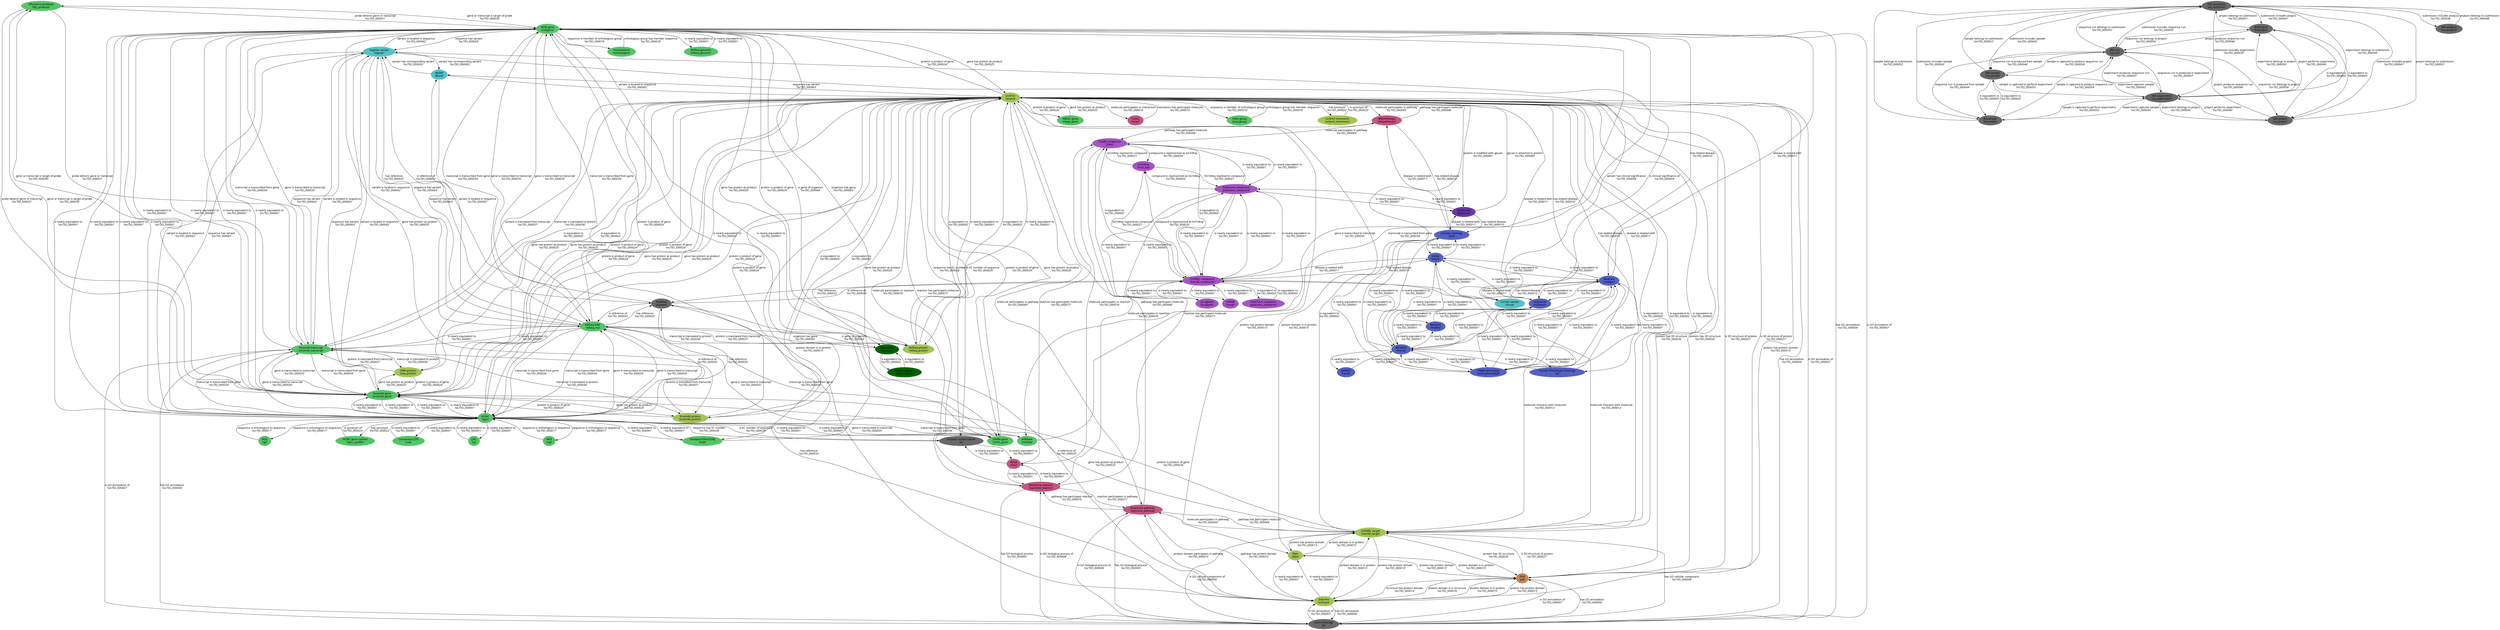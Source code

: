 digraph togoid {
  node [
    style = "filled",
    color = "white",
    fontname = "Migu 1M"
  ];
  edge [
    fontname = "Migu 1M"
  ];

  "Affymetrix probeset
'affy_probeset'" [fillcolor = "#53C666"] ;
  "NCBI gene
'ncbigene'" [fillcolor = "#53C666"] ;
  "ChEBI compound
'chebi'" [fillcolor = "#A853C6"] ;
  "InChIKey
'inchi_key'" [fillcolor = "#A853C6"] ;
  "ChEMBL compound
'chembl_compound'" [fillcolor = "#A853C6"] ;
  "ChEMBL target
'chembl_target'" [fillcolor = "#A2C653"] ;
  "DrugBank
'drugbank'" [fillcolor = "#A853C6"] ;
  "HMDB
'hmdb'" [fillcolor = "#A853C6"] ;
  "MeSH
'mesh'" [fillcolor = "#5361C6"] ;
  "PubChem compound
'pubchem_compound'" [fillcolor = "#A853C6"] ;
  "PubChem substance
'pubchem_substance'" [fillcolor = "#A853C6"] ;
  "PubMed
'pubmed'" [fillcolor = "#696969"] ;
  "Ensembl gene
'ensembl_gene'" [fillcolor = "#53C666"] ;
  "Gene ontology
'go'" [fillcolor = "#696969"] ;
  "InterPro
'interpro'" [fillcolor = "#A2C653"] ;
  "PDB
'pdb'" [fillcolor = "#C68753"] ;
  "Pfam
'pfam'" [fillcolor = "#A2C653"] ;
  "Reactome pathway
'reactome_pathway'" [fillcolor = "#C65381"] ;
  "UniProt
'uniprot'" [fillcolor = "#A2C653"] ;
  "ClinVar variant
'clinvar'" [fillcolor = "#53C3C6"] ;
  "MedGen
'medgen'" [fillcolor = "#5361C6"] ;
  "Disease ontology
'doid'" [fillcolor = "#5361C6"] ;
  "OMIM phenotype
'omim_phenotype'" [fillcolor = "#5361C6"] ;
  "Ensembl protein
'ensembl_protein'" [fillcolor = "#A2C653"] ;
  "Ensembl transcript
'ensembl_transcript'" [fillcolor = "#53C666"] ;
  "HGNC
'hgnc'" [fillcolor = "#53C666"] ;
  "RefSeq RNA
'refseq_rna'" [fillcolor = "#53C666"] ;
  "GlyTouCan
'glytoucan'" [fillcolor = "#673AA6"] ;
  "Consensus CDS
'ccds'" [fillcolor = "#53C666"] ;
  "Enzyme nomenclature
'ec'" [fillcolor = "#696969"] ;
  "HGNC gene symbol
'hgnc_symbol'" [fillcolor = "#53C666"] ;
  "GenBank/ENA/DDBJ
'insdc'" [fillcolor = "#53C666"] ;
  "LRG
'lrg'" [fillcolor = "#53C666"] ;
  "MGI
'mgi'" [fillcolor = "#53C666"] ;
  "miRBase
'mirbase'" [fillcolor = "#53C666"] ;
  "OMIM gene
'omim_gene'" [fillcolor = "#53C666"] ;
  "RGD
'rgd'" [fillcolor = "#53C666"] ;
  "HomoloGene
'homologene'" [fillcolor = "#53C666"] ;
  "MBGD gene
'mbgd_gene'" [fillcolor = "#53C666"] ;
  "MBGD organism
'mbgd_organism'" [fillcolor = "#006400"] ;
  "Taxonomy
'taxonomy'" [fillcolor = "#006400"] ;
  "Human Phenotype Ontology
'hp'" [fillcolor = "#5361C6"] ;
  "MONDO
'mondo'" [fillcolor = "#5361C6"] ;
  "Orphanet
'orphanet'" [fillcolor = "#5361C6"] ;
  "MedDRA
'meddra'" [fillcolor = "#5361C6"] ;
  "NANDO
'nando'" [fillcolor = "#5361C6"] ;
  "RefSeq genomic
'refseq_genomic'" [fillcolor = "#53C666"] ;
  "RefSeq protein
'refseq_protein'" [fillcolor = "#A2C653"] ;
  "OMA protein
'oma_protein'" [fillcolor = "#A2C653"] ;
  "Reactome reaction
'reactome_reaction'" [fillcolor = "#C65381"] ;
  "dbSNP
'dbsnp'" [fillcolor = "#53C3C6"] ;
  "Rhea
'rhea'" [fillcolor = "#C65381"] ;
  "SRA accession
'sra_accession'" [fillcolor = "#696969"] ;
  "BioProject
'bioproject'" [fillcolor = "#696969"] ;
  "BioSample
'biosample'" [fillcolor = "#696969"] ;
  "SRA analysis
'sra_analysis'" [fillcolor = "#696969"] ;
  "SRA experiment
'sra_experiment'" [fillcolor = "#696969"] ;
  "SRA project
'sra_project'" [fillcolor = "#696969"] ;
  "SRA run
'sra_run'" [fillcolor = "#696969"] ;
  "SRA sample
'sra_sample'" [fillcolor = "#696969"] ;
  "TogoVar variant
'togovar'" [fillcolor = "#53C3C6"] ;
  "IntAct
'intact'" [fillcolor = "#C65381"] ;
  "OMA group
'oma_group'" [fillcolor = "#53C666"] ;
  "UniProt mnemonic
'uniprot_mnemonic'" [fillcolor = "#A2C653"] ;
  "WikiPathways
'wikipathways'" [fillcolor = "#C65381"] ;

  "Affymetrix probeset
'affy_probeset'" -> "NCBI gene
'ncbigene'" [ label = "probe detects gene or transcript
'tio:TIO_000031'"  ] ;
  "NCBI gene
'ncbigene'" -> "Affymetrix probeset
'affy_probeset'" [ label = "gene or transcript is target of probe
'tio:TIO_000030'"  ] ;
  "ChEBI compound
'chebi'" -> "InChIKey
'inchi_key'" [ label = "compound is represented as InChIKey
'tio:TIO_000020'"  ] ;
  "InChIKey
'inchi_key'" -> "ChEBI compound
'chebi'" [ label = "InChIKey represents compound
'tio:TIO_000021'"  ] ;
  "ChEMBL compound
'chembl_compound'" -> "ChEBI compound
'chebi'" [ label = "is equivalent to
'tio:TIO_000002'"  ] ;
  "ChEBI compound
'chebi'" -> "ChEMBL compound
'chembl_compound'" [ label = "is equivalent to
'tio:TIO_000002'"  ] ;
  "ChEMBL compound
'chembl_compound'" -> "ChEMBL target
'chembl_target'" [ label = "molecule interacts with molecule
'tio:TIO_000012'"  ] ;
  "ChEMBL target
'chembl_target'" -> "ChEMBL compound
'chembl_compound'" [ label = "molecule interacts with molecule
'tio:TIO_000012'"  ] ;
  "ChEMBL compound
'chembl_compound'" -> "DrugBank
'drugbank'" [ label = "is nearly equivalent to
'tio:TIO_000001'"  ] ;
  "DrugBank
'drugbank'" -> "ChEMBL compound
'chembl_compound'" [ label = "is nearly equivalent to
'tio:TIO_000001'"  ] ;
  "ChEMBL compound
'chembl_compound'" -> "HMDB
'hmdb'" [ label = "is nearly equivalent to
'tio:TIO_000001'"  ] ;
  "HMDB
'hmdb'" -> "ChEMBL compound
'chembl_compound'" [ label = "is nearly equivalent to
'tio:TIO_000001'"  ] ;
  "ChEMBL compound
'chembl_compound'" -> "InChIKey
'inchi_key'" [ label = "compound is represented as InChIKey
'tio:TIO_000020'"  ] ;
  "InChIKey
'inchi_key'" -> "ChEMBL compound
'chembl_compound'" [ label = "InChIKey represents compound
'tio:TIO_000021'"  ] ;
  "ChEMBL compound
'chembl_compound'" -> "MeSH
'mesh'" [ label = "has related disease
'tio:TIO_000010'"  ] ;
  "MeSH
'mesh'" -> "ChEMBL compound
'chembl_compound'" [ label = "disease is related with
'tio:TIO_000011'"  ] ;
  "ChEMBL compound
'chembl_compound'" -> "PubChem compound
'pubchem_compound'" [ label = "is nearly equivalent to
'tio:TIO_000001'"  ] ;
  "PubChem compound
'pubchem_compound'" -> "ChEMBL compound
'chembl_compound'" [ label = "is nearly equivalent to
'tio:TIO_000001'"  ] ;
  "ChEMBL compound
'chembl_compound'" -> "PubChem substance
'pubchem_substance'" [ label = "is equivalent to
'tio:TIO_000002'"  ] ;
  "PubChem substance
'pubchem_substance'" -> "ChEMBL compound
'chembl_compound'" [ label = "is equivalent to
'tio:TIO_000002'"  ] ;
  "ChEMBL compound
'chembl_compound'" -> "PubMed
'pubmed'" [ label = "has reference
'tio:TIO_000032'"  ] ;
  "PubMed
'pubmed'" -> "ChEMBL compound
'chembl_compound'" [ label = "is reference of
'tio:TIO_000033'"  ] ;
  "ChEMBL target
'chembl_target'" -> "Ensembl gene
'ensembl_gene'" [ label = "protein is product of gene
'tio:TIO_000024'"  ] ;
  "Ensembl gene
'ensembl_gene'" -> "ChEMBL target
'chembl_target'" [ label = "gene has protein as product
'tio:TIO_000025'"  ] ;
  "ChEMBL target
'chembl_target'" -> "Gene ontology
'go'" [ label = "has GO cellular component
'tio:TIO_000006'"  ] ;
  "Gene ontology
'go'" -> "ChEMBL target
'chembl_target'" [ label = "is GO cellular component of
'tio:TIO_000009'"  ] ;
  "ChEMBL target
'chembl_target'" -> "InterPro
'interpro'" [ label = "protein has protein domain
'tio:TIO_000013'"  ] ;
  "InterPro
'interpro'" -> "ChEMBL target
'chembl_target'" [ label = "protein domain is in protein
'tio:TIO_000015'"  ] ;
  "ChEMBL target
'chembl_target'" -> "PDB
'pdb'" [ label = "protein has 3D structure
'tio:TIO_000026'"  ] ;
  "PDB
'pdb'" -> "ChEMBL target
'chembl_target'" [ label = "is 3D structure of protein
'tio:TIO_000027'"  ] ;
  "ChEMBL target
'chembl_target'" -> "Pfam
'pfam'" [ label = "protein has protein domain
'tio:TIO_000013'"  ] ;
  "Pfam
'pfam'" -> "ChEMBL target
'chembl_target'" [ label = "protein domain is in protein
'tio:TIO_000015'"  ] ;
  "ChEMBL target
'chembl_target'" -> "Reactome pathway
'reactome_pathway'" [ label = "molecule participates in pathway
'tio:TIO_000069'"  ] ;
  "Reactome pathway
'reactome_pathway'" -> "ChEMBL target
'chembl_target'" [ label = "pathway has participant molecule
'tio:TIO_000068'"  ] ;
  "ChEMBL target
'chembl_target'" -> "UniProt
'uniprot'" [ label = "is equivalent to
'tio:TIO_000002'"  ] ;
  "UniProt
'uniprot'" -> "ChEMBL target
'chembl_target'" [ label = "is equivalent to
'tio:TIO_000002'"  ] ;
  "ClinVar variant
'clinvar'" -> "MedGen
'medgen'" [ label = "has related disease
'tio:TIO_000010'"  ] ;
  "MedGen
'medgen'" -> "ClinVar variant
'clinvar'" [ label = "disease is related with
'tio:TIO_000011'"  ] ;
  "Disease ontology
'doid'" -> "MeSH
'mesh'" [ label = "is nearly equivalent to
'tio:TIO_000001'"  ] ;
  "MeSH
'mesh'" -> "Disease ontology
'doid'" [ label = "is nearly equivalent to
'tio:TIO_000001'"  ] ;
  "Disease ontology
'doid'" -> "OMIM phenotype
'omim_phenotype'" [ label = "is nearly equivalent to
'tio:TIO_000001'"  ] ;
  "OMIM phenotype
'omim_phenotype'" -> "Disease ontology
'doid'" [ label = "is nearly equivalent to
'tio:TIO_000001'"  ] ;
  "Ensembl gene
'ensembl_gene'" -> "Affymetrix probeset
'affy_probeset'" [ label = "gene or transcript is target of probe
'tio:TIO_000030'"  ] ;
  "Affymetrix probeset
'affy_probeset'" -> "Ensembl gene
'ensembl_gene'" [ label = "probe detects gene or transcript
'tio:TIO_000031'"  ] ;
  "Ensembl gene
'ensembl_gene'" -> "Ensembl protein
'ensembl_protein'" [ label = "gene has protein as product
'tio:TIO_000025'"  ] ;
  "Ensembl protein
'ensembl_protein'" -> "Ensembl gene
'ensembl_gene'" [ label = "protein is product of gene
'tio:TIO_000024'"  ] ;
  "Ensembl gene
'ensembl_gene'" -> "Ensembl transcript
'ensembl_transcript'" [ label = "gene is transcribed to transcript
'tio:TIO_000035'"  ] ;
  "Ensembl transcript
'ensembl_transcript'" -> "Ensembl gene
'ensembl_gene'" [ label = "transcript is transcribed from gene
'tio:TIO_000034'"  ] ;
  "Ensembl gene
'ensembl_gene'" -> "HGNC
'hgnc'" [ label = "is nearly equivalent to
'tio:TIO_000001'"  ] ;
  "HGNC
'hgnc'" -> "Ensembl gene
'ensembl_gene'" [ label = "is nearly equivalent to
'tio:TIO_000001'"  ] ;
  "Ensembl gene
'ensembl_gene'" -> "NCBI gene
'ncbigene'" [ label = "is nearly equivalent to
'tio:TIO_000001'"  ] ;
  "NCBI gene
'ncbigene'" -> "Ensembl gene
'ensembl_gene'" [ label = "is nearly equivalent to
'tio:TIO_000001'"  ] ;
  "Ensembl gene
'ensembl_gene'" -> "UniProt
'uniprot'" [ label = "gene has protein as product
'tio:TIO_000025'"  ] ;
  "UniProt
'uniprot'" -> "Ensembl gene
'ensembl_gene'" [ label = "protein is product of gene
'tio:TIO_000024'"  ] ;
  "Ensembl protein
'ensembl_protein'" -> "Ensembl transcript
'ensembl_transcript'" [ label = "protein is translated from transcript
'tio:TIO_000037'"  ] ;
  "Ensembl transcript
'ensembl_transcript'" -> "Ensembl protein
'ensembl_protein'" [ label = "transcript is translated to protein
'tio:TIO_000036'"  ] ;
  "Ensembl transcript
'ensembl_transcript'" -> "Affymetrix probeset
'affy_probeset'" [ label = "gene or transcript is target of probe
'tio:TIO_000030'"  ] ;
  "Affymetrix probeset
'affy_probeset'" -> "Ensembl transcript
'ensembl_transcript'" [ label = "probe detects gene or transcript
'tio:TIO_000031'"  ] ;
  "Ensembl transcript
'ensembl_transcript'" -> "Gene ontology
'go'" [ label = "has GO annotation
'tio:TIO_000004'"  ] ;
  "Gene ontology
'go'" -> "Ensembl transcript
'ensembl_transcript'" [ label = "is GO annotation of
'tio:TIO_000007'"  ] ;
  "Ensembl transcript
'ensembl_transcript'" -> "HGNC
'hgnc'" [ label = "transcript is transcribed from gene
'tio:TIO_000034'"  ] ;
  "HGNC
'hgnc'" -> "Ensembl transcript
'ensembl_transcript'" [ label = "gene is transcribed to transcript
'tio:TIO_000035'"  ] ;
  "Ensembl transcript
'ensembl_transcript'" -> "RefSeq RNA
'refseq_rna'" [ label = "is nearly equivalent to
'tio:TIO_000001'"  ] ;
  "RefSeq RNA
'refseq_rna'" -> "Ensembl transcript
'ensembl_transcript'" [ label = "is nearly equivalent to
'tio:TIO_000001'"  ] ;
  "GlyTouCan
'glytoucan'" -> "Disease ontology
'doid'" [ label = "has related disease
'tio:TIO_000010'"  ] ;
  "Disease ontology
'doid'" -> "GlyTouCan
'glytoucan'" [ label = "disease is related with
'tio:TIO_000011'"  ] ;
  "GlyTouCan
'glytoucan'" -> "UniProt
'uniprot'" [ label = "glycan is attached to protein
'tio:TIO_000060'"  ] ;
  "UniProt
'uniprot'" -> "GlyTouCan
'glytoucan'" [ label = "protein is modified with glycan
'tio:TIO_000061'"  ] ;
  "HGNC
'hgnc'" -> "Consensus CDS
'ccds'" [ label = "is nearly equivalent to
'tio:TIO_000001'"  ] ;
  "Consensus CDS
'ccds'" -> "HGNC
'hgnc'" [ label = "is nearly equivalent to
'tio:TIO_000001'"  ] ;
  "HGNC
'hgnc'" -> "Enzyme nomenclature
'ec'" [ label = "sequence has EC number
'tio:TIO_000028'"  ] ;
  "Enzyme nomenclature
'ec'" -> "HGNC
'hgnc'" [ label = "is EC number of sequence
'tio:TIO_000029'"  ] ;
  "HGNC
'hgnc'" -> "Ensembl gene
'ensembl_gene'" [ label = "is nearly equivalent to
'tio:TIO_000001'"  ] ;
  "Ensembl gene
'ensembl_gene'" -> "HGNC
'hgnc'" [ label = "is nearly equivalent to
'tio:TIO_000001'"  ] ;
  "HGNC
'hgnc'" -> "HGNC gene symbol
'hgnc_symbol'" [ label = "has synonym
'tio:TIO_000022'"  ] ;
  "HGNC gene symbol
'hgnc_symbol'" -> "HGNC
'hgnc'" [ label = "is synonym of
'tio:TIO_000023'"  ] ;
  "HGNC
'hgnc'" -> "GenBank/ENA/DDBJ
'insdc'" [ label = "is nearly equivalent to
'tio:TIO_000001'"  ] ;
  "GenBank/ENA/DDBJ
'insdc'" -> "HGNC
'hgnc'" [ label = "is nearly equivalent to
'tio:TIO_000001'"  ] ;
  "HGNC
'hgnc'" -> "LRG
'lrg'" [ label = "is nearly equivalent to
'tio:TIO_000001'"  ] ;
  "LRG
'lrg'" -> "HGNC
'hgnc'" [ label = "is nearly equivalent to
'tio:TIO_000001'"  ] ;
  "HGNC
'hgnc'" -> "MGI
'mgi'" [ label = "sequence is orthologous to sequence
'tio:TIO_000017'"  ] ;
  "MGI
'mgi'" -> "HGNC
'hgnc'" [ label = "sequence is orthologous to sequence
'tio:TIO_000017'"  ] ;
  "HGNC
'hgnc'" -> "miRBase
'mirbase'" [ label = "gene is transcribed to transcript
'tio:TIO_000035'"  ] ;
  "miRBase
'mirbase'" -> "HGNC
'hgnc'" [ label = "transcript is transcribed from gene
'tio:TIO_000034'"  ] ;
  "HGNC
'hgnc'" -> "NCBI gene
'ncbigene'" [ label = "is nearly equivalent to
'tio:TIO_000001'"  ] ;
  "NCBI gene
'ncbigene'" -> "HGNC
'hgnc'" [ label = "is nearly equivalent to
'tio:TIO_000001'"  ] ;
  "HGNC
'hgnc'" -> "OMIM gene
'omim_gene'" [ label = "is nearly equivalent to
'tio:TIO_000001'"  ] ;
  "OMIM gene
'omim_gene'" -> "HGNC
'hgnc'" [ label = "is nearly equivalent to
'tio:TIO_000001'"  ] ;
  "HGNC
'hgnc'" -> "PubMed
'pubmed'" [ label = "has reference
'tio:TIO_000032'"  ] ;
  "PubMed
'pubmed'" -> "HGNC
'hgnc'" [ label = "is reference of
'tio:TIO_000033'"  ] ;
  "HGNC
'hgnc'" -> "RefSeq RNA
'refseq_rna'" [ label = "gene is transcribed to transcript
'tio:TIO_000035'"  ] ;
  "RefSeq RNA
'refseq_rna'" -> "HGNC
'hgnc'" [ label = "transcript is transcribed from gene
'tio:TIO_000034'"  ] ;
  "HGNC
'hgnc'" -> "RGD
'rgd'" [ label = "sequence is orthologous to sequence
'tio:TIO_000017'"  ] ;
  "RGD
'rgd'" -> "HGNC
'hgnc'" [ label = "sequence is orthologous to sequence
'tio:TIO_000017'"  ] ;
  "HGNC
'hgnc'" -> "UniProt
'uniprot'" [ label = "gene has protein as product
'tio:TIO_000025'"  ] ;
  "UniProt
'uniprot'" -> "HGNC
'hgnc'" [ label = "protein is product of gene
'tio:TIO_000024'"  ] ;
  "HomoloGene
'homologene'" -> "NCBI gene
'ncbigene'" [ label = "orthologous group has member sequence
'tio:TIO_000018'"  ] ;
  "NCBI gene
'ncbigene'" -> "HomoloGene
'homologene'" [ label = "sequence is member of orthologous group
'tio:TIO_000019'"  ] ;
  "InterPro
'interpro'" -> "Gene ontology
'go'" [ label = "has GO annotation
'tio:TIO_000004'"  ] ;
  "Gene ontology
'go'" -> "InterPro
'interpro'" [ label = "is GO annotation of
'tio:TIO_000007'"  ] ;
  "InterPro
'interpro'" -> "PDB
'pdb'" [ label = "protein domain is in structure
'tio:TIO_000016'"  ] ;
  "PDB
'pdb'" -> "InterPro
'interpro'" [ label = "structure has protein domain
'tio:TIO_000014'"  ] ;
  "InterPro
'interpro'" -> "Pfam
'pfam'" [ label = "is nearly equivalent to
'tio:TIO_000001'"  ] ;
  "Pfam
'pfam'" -> "InterPro
'interpro'" [ label = "is nearly equivalent to
'tio:TIO_000001'"  ] ;
  "InterPro
'interpro'" -> "PubMed
'pubmed'" [ label = "has reference
'tio:TIO_000032'"  ] ;
  "PubMed
'pubmed'" -> "InterPro
'interpro'" [ label = "is reference of
'tio:TIO_000033'"  ] ;
  "InterPro
'interpro'" -> "Reactome pathway
'reactome_pathway'" [ label = "protein domain participates in pathway
'tio:TIO_000073'"  ] ;
  "Reactome pathway
'reactome_pathway'" -> "InterPro
'interpro'" [ label = "pathway has protein domain
'tio:TIO_000072'"  ] ;
  "InterPro
'interpro'" -> "UniProt
'uniprot'" [ label = "protein domain is in protein
'tio:TIO_000015'"  ] ;
  "UniProt
'uniprot'" -> "InterPro
'interpro'" [ label = "protein has protein domain
'tio:TIO_000013'"  ] ;
  "MBGD gene
'mbgd_gene'" -> "UniProt
'uniprot'" [ label = "gene has protein as product
'tio:TIO_000025'"  ] ;
  "UniProt
'uniprot'" -> "MBGD gene
'mbgd_gene'" [ label = "protein is product of gene
'tio:TIO_000024'"  ] ;
  "MBGD organism
'mbgd_organism'" -> "Taxonomy
'taxonomy'" [ label = "is equivalent to
'tio:TIO_000002'"  ] ;
  "Taxonomy
'taxonomy'" -> "MBGD organism
'mbgd_organism'" [ label = "is equivalent to
'tio:TIO_000002'"  ] ;
  "MedGen
'medgen'" -> "Human Phenotype Ontology
'hp'" [ label = "is nearly equivalent to
'tio:TIO_000001'"  ] ;
  "Human Phenotype Ontology
'hp'" -> "MedGen
'medgen'" [ label = "is nearly equivalent to
'tio:TIO_000001'"  ] ;
  "MedGen
'medgen'" -> "MeSH
'mesh'" [ label = "is nearly equivalent to
'tio:TIO_000001'"  ] ;
  "MeSH
'mesh'" -> "MedGen
'medgen'" [ label = "is nearly equivalent to
'tio:TIO_000001'"  ] ;
  "MedGen
'medgen'" -> "MONDO
'mondo'" [ label = "is nearly equivalent to
'tio:TIO_000001'"  ] ;
  "MONDO
'mondo'" -> "MedGen
'medgen'" [ label = "is nearly equivalent to
'tio:TIO_000001'"  ] ;
  "MedGen
'medgen'" -> "NCBI gene
'ncbigene'" [ label = "disease is related with
'tio:TIO_000011'"  ] ;
  "NCBI gene
'ncbigene'" -> "MedGen
'medgen'" [ label = "has related disease
'tio:TIO_000010'"  ] ;
  "MedGen
'medgen'" -> "OMIM phenotype
'omim_phenotype'" [ label = "is nearly equivalent to
'tio:TIO_000001'"  ] ;
  "OMIM phenotype
'omim_phenotype'" -> "MedGen
'medgen'" [ label = "is nearly equivalent to
'tio:TIO_000001'"  ] ;
  "MedGen
'medgen'" -> "Orphanet
'orphanet'" [ label = "is nearly equivalent to
'tio:TIO_000001'"  ] ;
  "Orphanet
'orphanet'" -> "MedGen
'medgen'" [ label = "is nearly equivalent to
'tio:TIO_000001'"  ] ;
  "MONDO
'mondo'" -> "Disease ontology
'doid'" [ label = "is nearly equivalent to
'tio:TIO_000001'"  ] ;
  "Disease ontology
'doid'" -> "MONDO
'mondo'" [ label = "is nearly equivalent to
'tio:TIO_000001'"  ] ;
  "MONDO
'mondo'" -> "Human Phenotype Ontology
'hp'" [ label = "is nearly equivalent to
'tio:TIO_000001'"  ] ;
  "Human Phenotype Ontology
'hp'" -> "MONDO
'mondo'" [ label = "is nearly equivalent to
'tio:TIO_000001'"  ] ;
  "MONDO
'mondo'" -> "MedDRA
'meddra'" [ label = "is nearly equivalent to
'tio:TIO_000001'"  ] ;
  "MedDRA
'meddra'" -> "MONDO
'mondo'" [ label = "is nearly equivalent to
'tio:TIO_000001'"  ] ;
  "MONDO
'mondo'" -> "MeSH
'mesh'" [ label = "is nearly equivalent to
'tio:TIO_000001'"  ] ;
  "MeSH
'mesh'" -> "MONDO
'mondo'" [ label = "is nearly equivalent to
'tio:TIO_000001'"  ] ;
  "MONDO
'mondo'" -> "OMIM phenotype
'omim_phenotype'" [ label = "is nearly equivalent to
'tio:TIO_000001'"  ] ;
  "OMIM phenotype
'omim_phenotype'" -> "MONDO
'mondo'" [ label = "is nearly equivalent to
'tio:TIO_000001'"  ] ;
  "MONDO
'mondo'" -> "Orphanet
'orphanet'" [ label = "is nearly equivalent to
'tio:TIO_000001'"  ] ;
  "Orphanet
'orphanet'" -> "MONDO
'mondo'" [ label = "is nearly equivalent to
'tio:TIO_000001'"  ] ;
  "NANDO
'nando'" -> "MONDO
'mondo'" [ label = "is nearly equivalent to
'tio:TIO_000001'"  ] ;
  "MONDO
'mondo'" -> "NANDO
'nando'" [ label = "is nearly equivalent to
'tio:TIO_000001'"  ] ;
  "NCBI gene
'ncbigene'" -> "Ensembl gene
'ensembl_gene'" [ label = "is nearly equivalent to
'tio:TIO_000001'"  ] ;
  "Ensembl gene
'ensembl_gene'" -> "NCBI gene
'ncbigene'" [ label = "is nearly equivalent to
'tio:TIO_000001'"  ] ;
  "NCBI gene
'ncbigene'" -> "Ensembl protein
'ensembl_protein'" [ label = "gene has protein as product
'tio:TIO_000025'"  ] ;
  "Ensembl protein
'ensembl_protein'" -> "NCBI gene
'ncbigene'" [ label = "protein is product of gene
'tio:TIO_000024'"  ] ;
  "NCBI gene
'ncbigene'" -> "Ensembl transcript
'ensembl_transcript'" [ label = "gene is transcribed to transcript
'tio:TIO_000035'"  ] ;
  "Ensembl transcript
'ensembl_transcript'" -> "NCBI gene
'ncbigene'" [ label = "transcript is transcribed from gene
'tio:TIO_000034'"  ] ;
  "NCBI gene
'ncbigene'" -> "Gene ontology
'go'" [ label = "has GO annotation
'tio:TIO_000004'"  ] ;
  "Gene ontology
'go'" -> "NCBI gene
'ncbigene'" [ label = "is GO annotation of
'tio:TIO_000007'"  ] ;
  "NCBI gene
'ncbigene'" -> "HGNC
'hgnc'" [ label = "is nearly equivalent to
'tio:TIO_000001'"  ] ;
  "HGNC
'hgnc'" -> "NCBI gene
'ncbigene'" [ label = "is nearly equivalent to
'tio:TIO_000001'"  ] ;
  "NCBI gene
'ncbigene'" -> "miRBase
'mirbase'" [ label = "gene is transcribed to transcript
'tio:TIO_000035'"  ] ;
  "miRBase
'mirbase'" -> "NCBI gene
'ncbigene'" [ label = "transcript is transcribed from gene
'tio:TIO_000034'"  ] ;
  "NCBI gene
'ncbigene'" -> "OMIM gene
'omim_gene'" [ label = "is nearly equivalent to
'tio:TIO_000001'"  ] ;
  "OMIM gene
'omim_gene'" -> "NCBI gene
'ncbigene'" [ label = "is nearly equivalent to
'tio:TIO_000001'"  ] ;
  "NCBI gene
'ncbigene'" -> "RefSeq genomic
'refseq_genomic'" [ label = "is nearly equivalent to
'tio:TIO_000001'"  ] ;
  "RefSeq genomic
'refseq_genomic'" -> "NCBI gene
'ncbigene'" [ label = "is nearly equivalent to
'tio:TIO_000001'"  ] ;
  "NCBI gene
'ncbigene'" -> "RefSeq protein
'refseq_protein'" [ label = "gene has protein as product
'tio:TIO_000025'"  ] ;
  "RefSeq protein
'refseq_protein'" -> "NCBI gene
'ncbigene'" [ label = "protein is product of gene
'tio:TIO_000024'"  ] ;
  "NCBI gene
'ncbigene'" -> "RefSeq RNA
'refseq_rna'" [ label = "gene is transcribed to transcript
'tio:TIO_000035'"  ] ;
  "RefSeq RNA
'refseq_rna'" -> "NCBI gene
'ncbigene'" [ label = "transcript is transcribed from gene
'tio:TIO_000034'"  ] ;
  "NCBI gene
'ncbigene'" -> "Taxonomy
'taxonomy'" [ label = "is gene of organism
'tio:TIO_000064'"  ] ;
  "Taxonomy
'taxonomy'" -> "NCBI gene
'ncbigene'" [ label = "organism has gene
'tio:TIO_000065'"  ] ;
  "OMA protein
'oma_protein'" -> "Ensembl gene
'ensembl_gene'" [ label = "protein is product of gene
'tio:TIO_000024'"  ] ;
  "Ensembl gene
'ensembl_gene'" -> "OMA protein
'oma_protein'" [ label = "gene has protein as product
'tio:TIO_000025'"  ] ;
  "OMA protein
'oma_protein'" -> "Ensembl transcript
'ensembl_transcript'" [ label = "protein is translated from transcript
'tio:TIO_000037'"  ] ;
  "Ensembl transcript
'ensembl_transcript'" -> "OMA protein
'oma_protein'" [ label = "transcript is translated to protein
'tio:TIO_000036'"  ] ;
  "OMA protein
'oma_protein'" -> "UniProt
'uniprot'" [ label = "is equivalent to
'tio:TIO_000002'"  ] ;
  "UniProt
'uniprot'" -> "OMA protein
'oma_protein'" [ label = "is equivalent to
'tio:TIO_000002'"  ] ;
  "Orphanet
'orphanet'" -> "MedDRA
'meddra'" [ label = "is nearly equivalent to
'tio:TIO_000001'"  ] ;
  "MedDRA
'meddra'" -> "Orphanet
'orphanet'" [ label = "is nearly equivalent to
'tio:TIO_000001'"  ] ;
  "Orphanet
'orphanet'" -> "MeSH
'mesh'" [ label = "is nearly equivalent to
'tio:TIO_000001'"  ] ;
  "MeSH
'mesh'" -> "Orphanet
'orphanet'" [ label = "is nearly equivalent to
'tio:TIO_000001'"  ] ;
  "Orphanet
'orphanet'" -> "OMIM phenotype
'omim_phenotype'" [ label = "is nearly equivalent to
'tio:TIO_000001'"  ] ;
  "OMIM phenotype
'omim_phenotype'" -> "Orphanet
'orphanet'" [ label = "is nearly equivalent to
'tio:TIO_000001'"  ] ;
  "PDB
'pdb'" -> "Gene ontology
'go'" [ label = "has GO annotation
'tio:TIO_000004'"  ] ;
  "Gene ontology
'go'" -> "PDB
'pdb'" [ label = "is GO annotation of
'tio:TIO_000007'"  ] ;
  "PDB
'pdb'" -> "InterPro
'interpro'" [ label = "protein has protein domain
'tio:TIO_000013'"  ] ;
  "InterPro
'interpro'" -> "PDB
'pdb'" [ label = "protein domain is in protein
'tio:TIO_000015'"  ] ;
  "PDB
'pdb'" -> "Pfam
'pfam'" [ label = "protein has protein domain
'tio:TIO_000013'"  ] ;
  "Pfam
'pfam'" -> "PDB
'pdb'" [ label = "protein domain is in protein
'tio:TIO_000015'"  ] ;
  "PDB
'pdb'" -> "UniProt
'uniprot'" [ label = "is 3D structure of protein
'tio:TIO_000027'"  ] ;
  "UniProt
'uniprot'" -> "PDB
'pdb'" [ label = "protein has 3D structure
'tio:TIO_000026'"  ] ;
  "PubChem compound
'pubchem_compound'" -> "ChEBI compound
'chebi'" [ label = "is nearly equivalent to
'tio:TIO_000001'"  ] ;
  "ChEBI compound
'chebi'" -> "PubChem compound
'pubchem_compound'" [ label = "is nearly equivalent to
'tio:TIO_000001'"  ] ;
  "PubChem compound
'pubchem_compound'" -> "ChEMBL compound
'chembl_compound'" [ label = "is nearly equivalent to
'tio:TIO_000001'"  ] ;
  "ChEMBL compound
'chembl_compound'" -> "PubChem compound
'pubchem_compound'" [ label = "is nearly equivalent to
'tio:TIO_000001'"  ] ;
  "PubChem compound
'pubchem_compound'" -> "DrugBank
'drugbank'" [ label = "is nearly equivalent to
'tio:TIO_000001'"  ] ;
  "DrugBank
'drugbank'" -> "PubChem compound
'pubchem_compound'" [ label = "is nearly equivalent to
'tio:TIO_000001'"  ] ;
  "PubChem compound
'pubchem_compound'" -> "GlyTouCan
'glytoucan'" [ label = "is nearly equivalent to
'tio:TIO_000001'"  ] ;
  "GlyTouCan
'glytoucan'" -> "PubChem compound
'pubchem_compound'" [ label = "is nearly equivalent to
'tio:TIO_000001'"  ] ;
  "PubChem compound
'pubchem_compound'" -> "InChIKey
'inchi_key'" [ label = "compound is represented as InChIKey
'tio:TIO_000020'"  ] ;
  "InChIKey
'inchi_key'" -> "PubChem compound
'pubchem_compound'" [ label = "InChIKey represents compound
'tio:TIO_000021'"  ] ;
  "Reactome pathway
'reactome_pathway'" -> "Gene ontology
'go'" [ label = "has GO biological process
'tio:TIO_000005'"  ] ;
  "Gene ontology
'go'" -> "Reactome pathway
'reactome_pathway'" [ label = "is GO biological process of
'tio:TIO_000008'"  ] ;
  "Reactome pathway
'reactome_pathway'" -> "Reactome reaction
'reactome_reaction'" [ label = "pathway has participant reaction
'tio:TIO_000070'"  ] ;
  "Reactome reaction
'reactome_reaction'" -> "Reactome pathway
'reactome_pathway'" [ label = "reaction participates in pathway
'tio:TIO_000071'"  ] ;
  "Reactome reaction
'reactome_reaction'" -> "ChEBI compound
'chebi'" [ label = "reaction has participant molecule
'tio:TIO_000077'"  ] ;
  "ChEBI compound
'chebi'" -> "Reactome reaction
'reactome_reaction'" [ label = "molecule participates in reaction
'tio:TIO_000076'"  ] ;
  "Reactome reaction
'reactome_reaction'" -> "Gene ontology
'go'" [ label = "has GO biological process
'tio:TIO_000005'"  ] ;
  "Gene ontology
'go'" -> "Reactome reaction
'reactome_reaction'" [ label = "is GO biological process of
'tio:TIO_000008'"  ] ;
  "Reactome reaction
'reactome_reaction'" -> "UniProt
'uniprot'" [ label = "reaction has participant molecule
'tio:TIO_000077'"  ] ;
  "UniProt
'uniprot'" -> "Reactome reaction
'reactome_reaction'" [ label = "molecule participates in reaction
'tio:TIO_000076'"  ] ;
  "RefSeq protein
'refseq_protein'" -> "UniProt
'uniprot'" [ label = "is nearly equivalent to
'tio:TIO_000001'"  ] ;
  "UniProt
'uniprot'" -> "RefSeq protein
'refseq_protein'" [ label = "is nearly equivalent to
'tio:TIO_000001'"  ] ;
  "RefSeq RNA
'refseq_rna'" -> "dbSNP
'dbsnp'" [ label = "sequence has variant
'tio:TIO_000063'"  ] ;
  "dbSNP
'dbsnp'" -> "RefSeq RNA
'refseq_rna'" [ label = "variant is located in sequence
'tio:TIO_000062'"  ] ;
  "RefSeq RNA
'refseq_rna'" -> "HGNC
'hgnc'" [ label = "transcript is transcribed from gene
'tio:TIO_000034'"  ] ;
  "HGNC
'hgnc'" -> "RefSeq RNA
'refseq_rna'" [ label = "gene is transcribed to transcript
'tio:TIO_000035'"  ] ;
  "RefSeq RNA
'refseq_rna'" -> "NCBI gene
'ncbigene'" [ label = "transcript is transcribed from gene
'tio:TIO_000034'"  ] ;
  "NCBI gene
'ncbigene'" -> "RefSeq RNA
'refseq_rna'" [ label = "gene is transcribed to transcript
'tio:TIO_000035'"  ] ;
  "RefSeq RNA
'refseq_rna'" -> "OMIM gene
'omim_gene'" [ label = "transcript is transcribed from gene
'tio:TIO_000034'"  ] ;
  "OMIM gene
'omim_gene'" -> "RefSeq RNA
'refseq_rna'" [ label = "gene is transcribed to transcript
'tio:TIO_000035'"  ] ;
  "RefSeq RNA
'refseq_rna'" -> "PubMed
'pubmed'" [ label = "has reference
'tio:TIO_000032'"  ] ;
  "PubMed
'pubmed'" -> "RefSeq RNA
'refseq_rna'" [ label = "is reference of
'tio:TIO_000033'"  ] ;
  "RefSeq RNA
'refseq_rna'" -> "RefSeq protein
'refseq_protein'" [ label = "transcript is translated to protein
'tio:TIO_000036'"  ] ;
  "RefSeq protein
'refseq_protein'" -> "RefSeq RNA
'refseq_rna'" [ label = "protein is translated from transcript
'tio:TIO_000037'"  ] ;
  "RefSeq RNA
'refseq_rna'" -> "Taxonomy
'taxonomy'" [ label = "is gene of organism
'tio:TIO_000064'"  ] ;
  "Taxonomy
'taxonomy'" -> "RefSeq RNA
'refseq_rna'" [ label = "organism has gene
'tio:TIO_000065'"  ] ;
  "Rhea
'rhea'" -> "ChEBI compound
'chebi'" [ label = "reaction has participant molecule
'tio:TIO_000077'"  ] ;
  "ChEBI compound
'chebi'" -> "Rhea
'rhea'" [ label = "molecule participates in reaction
'tio:TIO_000076'"  ] ;
  "Rhea
'rhea'" -> "Enzyme nomenclature
'ec'" [ label = "is nearly equivalent to
'tio:TIO_000001'"  ] ;
  "Enzyme nomenclature
'ec'" -> "Rhea
'rhea'" [ label = "is nearly equivalent to
'tio:TIO_000001'"  ] ;
  "Rhea
'rhea'" -> "Reactome reaction
'reactome_reaction'" [ label = "is nearly equivalent to
'tio:TIO_000001'"  ] ;
  "Reactome reaction
'reactome_reaction'" -> "Rhea
'rhea'" [ label = "is nearly equivalent to
'tio:TIO_000001'"  ] ;
  "SRA accession
'sra_accession'" -> "BioProject
'bioproject'" [ label = "submission includes project
'tio:TIO_000041'"  ] ;
  "BioProject
'bioproject'" -> "SRA accession
'sra_accession'" [ label = "project belongs to submission
'tio:TIO_000051'"  ] ;
  "SRA accession
'sra_accession'" -> "BioSample
'biosample'" [ label = "submission includes sample
'tio:TIO_000042'"  ] ;
  "BioSample
'biosample'" -> "SRA accession
'sra_accession'" [ label = "sample belongs to submission
'tio:TIO_000052'"  ] ;
  "SRA accession
'sra_accession'" -> "SRA analysis
'sra_analysis'" [ label = "submission includes analysis
'tio:TIO_000038'"  ] ;
  "SRA analysis
'sra_analysis'" -> "SRA accession
'sra_accession'" [ label = "analysis belongs to submission
'tio:TIO_000048'"  ] ;
  "SRA accession
'sra_accession'" -> "SRA experiment
'sra_experiment'" [ label = "submission includes experiment
'tio:TIO_000039'"  ] ;
  "SRA experiment
'sra_experiment'" -> "SRA accession
'sra_accession'" [ label = "experiment belongs to submission
'tio:TIO_000049'"  ] ;
  "SRA accession
'sra_accession'" -> "SRA project
'sra_project'" [ label = "submission includes project
'tio:TIO_000041'"  ] ;
  "SRA project
'sra_project'" -> "SRA accession
'sra_accession'" [ label = "project belongs to submission
'tio:TIO_000051'"  ] ;
  "SRA accession
'sra_accession'" -> "SRA run
'sra_run'" [ label = "submission includes sequence run
'tio:TIO_000045'"  ] ;
  "SRA run
'sra_run'" -> "SRA accession
'sra_accession'" [ label = "sequence run belongs to submission
'tio:TIO_000055'"  ] ;
  "SRA accession
'sra_accession'" -> "SRA sample
'sra_sample'" [ label = "submission includes sample
'tio:TIO_000042'"  ] ;
  "SRA sample
'sra_sample'" -> "SRA accession
'sra_accession'" [ label = "sample belongs to submission
'tio:TIO_000052'"  ] ;
  "SRA experiment
'sra_experiment'" -> "BioProject
'bioproject'" [ label = "experiment belongs to project
'tio:TIO_000050'"  ] ;
  "BioProject
'bioproject'" -> "SRA experiment
'sra_experiment'" [ label = "project performs experiment
'tio:TIO_000040'"  ] ;
  "SRA experiment
'sra_experiment'" -> "BioSample
'biosample'" [ label = "experiment captures sample
'tio:TIO_000043'"  ] ;
  "BioSample
'biosample'" -> "SRA experiment
'sra_experiment'" [ label = "sample is captured to perform experiment
'tio:TIO_000053'"  ] ;
  "SRA experiment
'sra_experiment'" -> "SRA project
'sra_project'" [ label = "experiment belongs to project
'tio:TIO_000050'"  ] ;
  "SRA project
'sra_project'" -> "SRA experiment
'sra_experiment'" [ label = "project performs experiment
'tio:TIO_000040'"  ] ;
  "SRA experiment
'sra_experiment'" -> "SRA sample
'sra_sample'" [ label = "experiment captures sample
'tio:TIO_000043'"  ] ;
  "SRA sample
'sra_sample'" -> "SRA experiment
'sra_experiment'" [ label = "sample is captured to perform experiment
'tio:TIO_000053'"  ] ;
  "SRA project
'sra_project'" -> "BioProject
'bioproject'" [ label = "is equivalent to
'tio:TIO_000002'"  ] ;
  "BioProject
'bioproject'" -> "SRA project
'sra_project'" [ label = "is equivalent to
'tio:TIO_000002'"  ] ;
  "SRA run
'sra_run'" -> "BioProject
'bioproject'" [ label = "sequence run belongs to project
'tio:TIO_000056'"  ] ;
  "BioProject
'bioproject'" -> "SRA run
'sra_run'" [ label = "project produces sequence run
'tio:TIO_000046'"  ] ;
  "SRA run
'sra_run'" -> "BioSample
'biosample'" [ label = "sequence run is produced from sample
'tio:TIO_000044'"  ] ;
  "BioSample
'biosample'" -> "SRA run
'sra_run'" [ label = "sample is captured to produce sequence run
'tio:TIO_000054'"  ] ;
  "SRA run
'sra_run'" -> "SRA experiment
'sra_experiment'" [ label = "sequence run is produced in experiment
'tio:TIO_000057'"  ] ;
  "SRA experiment
'sra_experiment'" -> "SRA run
'sra_run'" [ label = "experiment produces sequence run
'tio:TIO_000047'"  ] ;
  "SRA run
'sra_run'" -> "SRA project
'sra_project'" [ label = "sequence run belongs to project
'tio:TIO_000056'"  ] ;
  "SRA project
'sra_project'" -> "SRA run
'sra_run'" [ label = "project produces sequence run
'tio:TIO_000046'"  ] ;
  "SRA run
'sra_run'" -> "SRA sample
'sra_sample'" [ label = "sequence run is produced from sample
'tio:TIO_000044'"  ] ;
  "SRA sample
'sra_sample'" -> "SRA run
'sra_run'" [ label = "sample is captured to produce sequence run
'tio:TIO_000054'"  ] ;
  "SRA sample
'sra_sample'" -> "BioSample
'biosample'" [ label = "is equivalent to
'tio:TIO_000002'"  ] ;
  "BioSample
'biosample'" -> "SRA sample
'sra_sample'" [ label = "is equivalent to
'tio:TIO_000002'"  ] ;
  "TogoVar variant
'togovar'" -> "ClinVar variant
'clinvar'" [ label = "variant has clinical significance
'tio:TIO_000058'"  ] ;
  "ClinVar variant
'clinvar'" -> "TogoVar variant
'togovar'" [ label = "is clinical significance of
'tio:TIO_000059'"  ] ;
  "TogoVar variant
'togovar'" -> "dbSNP
'dbsnp'" [ label = "variant has corresponding variant
'tio:TIO_000003'"  ] ;
  "dbSNP
'dbsnp'" -> "TogoVar variant
'togovar'" [ label = "variant has corresponding variant
'tio:TIO_000003'"  ] ;
  "TogoVar variant
'togovar'" -> "Ensembl gene
'ensembl_gene'" [ label = "variant is located in sequence
'tio:TIO_000062'"  ] ;
  "Ensembl gene
'ensembl_gene'" -> "TogoVar variant
'togovar'" [ label = "sequence has variant
'tio:TIO_000063'"  ] ;
  "TogoVar variant
'togovar'" -> "Ensembl transcript
'ensembl_transcript'" [ label = "variant is located in sequence
'tio:TIO_000062'"  ] ;
  "Ensembl transcript
'ensembl_transcript'" -> "TogoVar variant
'togovar'" [ label = "sequence has variant
'tio:TIO_000063'"  ] ;
  "TogoVar variant
'togovar'" -> "HGNC
'hgnc'" [ label = "variant is located in sequence
'tio:TIO_000062'"  ] ;
  "HGNC
'hgnc'" -> "TogoVar variant
'togovar'" [ label = "sequence has variant
'tio:TIO_000063'"  ] ;
  "TogoVar variant
'togovar'" -> "NCBI gene
'ncbigene'" [ label = "variant is located in sequence
'tio:TIO_000062'"  ] ;
  "NCBI gene
'ncbigene'" -> "TogoVar variant
'togovar'" [ label = "sequence has variant
'tio:TIO_000063'"  ] ;
  "TogoVar variant
'togovar'" -> "PubMed
'pubmed'" [ label = "has reference
'tio:TIO_000032'"  ] ;
  "PubMed
'pubmed'" -> "TogoVar variant
'togovar'" [ label = "is reference of
'tio:TIO_000033'"  ] ;
  "TogoVar variant
'togovar'" -> "RefSeq RNA
'refseq_rna'" [ label = "variant is located in sequence
'tio:TIO_000062'"  ] ;
  "RefSeq RNA
'refseq_rna'" -> "TogoVar variant
'togovar'" [ label = "sequence has variant
'tio:TIO_000063'"  ] ;
  "UniProt
'uniprot'" -> "ChEMBL target
'chembl_target'" [ label = "is equivalent to
'tio:TIO_000002'"  ] ;
  "ChEMBL target
'chembl_target'" -> "UniProt
'uniprot'" [ label = "is equivalent to
'tio:TIO_000002'"  ] ;
  "UniProt
'uniprot'" -> "dbSNP
'dbsnp'" [ label = "sequence has variant
'tio:TIO_000063'"  ] ;
  "dbSNP
'dbsnp'" -> "UniProt
'uniprot'" [ label = "variant is located in sequence
'tio:TIO_000062'"  ] ;
  "UniProt
'uniprot'" -> "Enzyme nomenclature
'ec'" [ label = "sequence has EC number
'tio:TIO_000028'"  ] ;
  "Enzyme nomenclature
'ec'" -> "UniProt
'uniprot'" [ label = "is EC number of sequence
'tio:TIO_000029'"  ] ;
  "UniProt
'uniprot'" -> "Ensembl gene
'ensembl_gene'" [ label = "protein is product of gene
'tio:TIO_000024'"  ] ;
  "Ensembl gene
'ensembl_gene'" -> "UniProt
'uniprot'" [ label = "gene has protein as product
'tio:TIO_000025'"  ] ;
  "UniProt
'uniprot'" -> "Ensembl protein
'ensembl_protein'" [ label = "is equivalent to
'tio:TIO_000002'"  ] ;
  "Ensembl protein
'ensembl_protein'" -> "UniProt
'uniprot'" [ label = "is equivalent to
'tio:TIO_000002'"  ] ;
  "UniProt
'uniprot'" -> "Ensembl transcript
'ensembl_transcript'" [ label = "protein is translated from transcript
'tio:TIO_000037'"  ] ;
  "Ensembl transcript
'ensembl_transcript'" -> "UniProt
'uniprot'" [ label = "transcript is translated to protein
'tio:TIO_000036'"  ] ;
  "UniProt
'uniprot'" -> "Gene ontology
'go'" [ label = "has GO annotation
'tio:TIO_000004'"  ] ;
  "Gene ontology
'go'" -> "UniProt
'uniprot'" [ label = "is GO annotation of
'tio:TIO_000007'"  ] ;
  "UniProt
'uniprot'" -> "HGNC
'hgnc'" [ label = "protein is product of gene
'tio:TIO_000024'"  ] ;
  "HGNC
'hgnc'" -> "UniProt
'uniprot'" [ label = "gene has protein as product
'tio:TIO_000025'"  ] ;
  "UniProt
'uniprot'" -> "GenBank/ENA/DDBJ
'insdc'" [ label = "protein is product of gene
'tio:TIO_000024'"  ] ;
  "GenBank/ENA/DDBJ
'insdc'" -> "UniProt
'uniprot'" [ label = "gene has protein as product
'tio:TIO_000025'"  ] ;
  "UniProt
'uniprot'" -> "IntAct
'intact'" [ label = "molecule participates in interaction
'tio:TIO_000074'"  ] ;
  "IntAct
'intact'" -> "UniProt
'uniprot'" [ label = "interaction has participant molecule
'tio:TIO_000075'"  ] ;
  "UniProt
'uniprot'" -> "NCBI gene
'ncbigene'" [ label = "protein is product of gene
'tio:TIO_000024'"  ] ;
  "NCBI gene
'ncbigene'" -> "UniProt
'uniprot'" [ label = "gene has protein as product
'tio:TIO_000025'"  ] ;
  "UniProt
'uniprot'" -> "OMA group
'oma_group'" [ label = "sequence is member of orthologous group
'tio:TIO_000019'"  ] ;
  "OMA group
'oma_group'" -> "UniProt
'uniprot'" [ label = "orthologous group has member sequence
'tio:TIO_000018'"  ] ;
  "UniProt
'uniprot'" -> "OMIM gene
'omim_gene'" [ label = "protein is product of gene
'tio:TIO_000024'"  ] ;
  "OMIM gene
'omim_gene'" -> "UniProt
'uniprot'" [ label = "gene has protein as product
'tio:TIO_000025'"  ] ;
  "UniProt
'uniprot'" -> "OMIM phenotype
'omim_phenotype'" [ label = "has related disease
'tio:TIO_000010'"  ] ;
  "OMIM phenotype
'omim_phenotype'" -> "UniProt
'uniprot'" [ label = "disease is related with
'tio:TIO_000011'"  ] ;
  "UniProt
'uniprot'" -> "Orphanet
'orphanet'" [ label = "has related disease
'tio:TIO_000010'"  ] ;
  "Orphanet
'orphanet'" -> "UniProt
'uniprot'" [ label = "disease is related with
'tio:TIO_000011'"  ] ;
  "UniProt
'uniprot'" -> "PDB
'pdb'" [ label = "protein has 3D structure
'tio:TIO_000026'"  ] ;
  "PDB
'pdb'" -> "UniProt
'uniprot'" [ label = "is 3D structure of protein
'tio:TIO_000027'"  ] ;
  "UniProt
'uniprot'" -> "Pfam
'pfam'" [ label = "protein has protein domain
'tio:TIO_000013'"  ] ;
  "Pfam
'pfam'" -> "UniProt
'uniprot'" [ label = "protein domain is in protein
'tio:TIO_000015'"  ] ;
  "UniProt
'uniprot'" -> "Reactome pathway
'reactome_pathway'" [ label = "molecule participates in pathway
'tio:TIO_000069'"  ] ;
  "Reactome pathway
'reactome_pathway'" -> "UniProt
'uniprot'" [ label = "pathway has participant molecule
'tio:TIO_000068'"  ] ;
  "UniProt
'uniprot'" -> "RefSeq protein
'refseq_protein'" [ label = "is equivalent to
'tio:TIO_000002'"  ] ;
  "RefSeq protein
'refseq_protein'" -> "UniProt
'uniprot'" [ label = "is equivalent to
'tio:TIO_000002'"  ] ;
  "UniProt
'uniprot'" -> "UniProt mnemonic
'uniprot_mnemonic'" [ label = "has synonym
'tio:TIO_000022'"  ] ;
  "UniProt mnemonic
'uniprot_mnemonic'" -> "UniProt
'uniprot'" [ label = "is synonym of
'tio:TIO_000023'"  ] ;
  "WikiPathways
'wikipathways'" -> "ChEBI compound
'chebi'" [ label = "pathway has participant molecule
'tio:TIO_000068'"  ] ;
  "ChEBI compound
'chebi'" -> "WikiPathways
'wikipathways'" [ label = "molecule participates in pathway
'tio:TIO_000069'"  ] ;
  "WikiPathways
'wikipathways'" -> "Disease ontology
'doid'" [ label = "has related disease
'tio:TIO_000010'"  ] ;
  "Disease ontology
'doid'" -> "WikiPathways
'wikipathways'" [ label = "disease is related with
'tio:TIO_000011'"  ] ;
  "WikiPathways
'wikipathways'" -> "UniProt
'uniprot'" [ label = "pathway has participant molecule
'tio:TIO_000068'"  ] ;
  "UniProt
'uniprot'" -> "WikiPathways
'wikipathways'" [ label = "molecule participates in pathway
'tio:TIO_000069'"  ] ;
}
